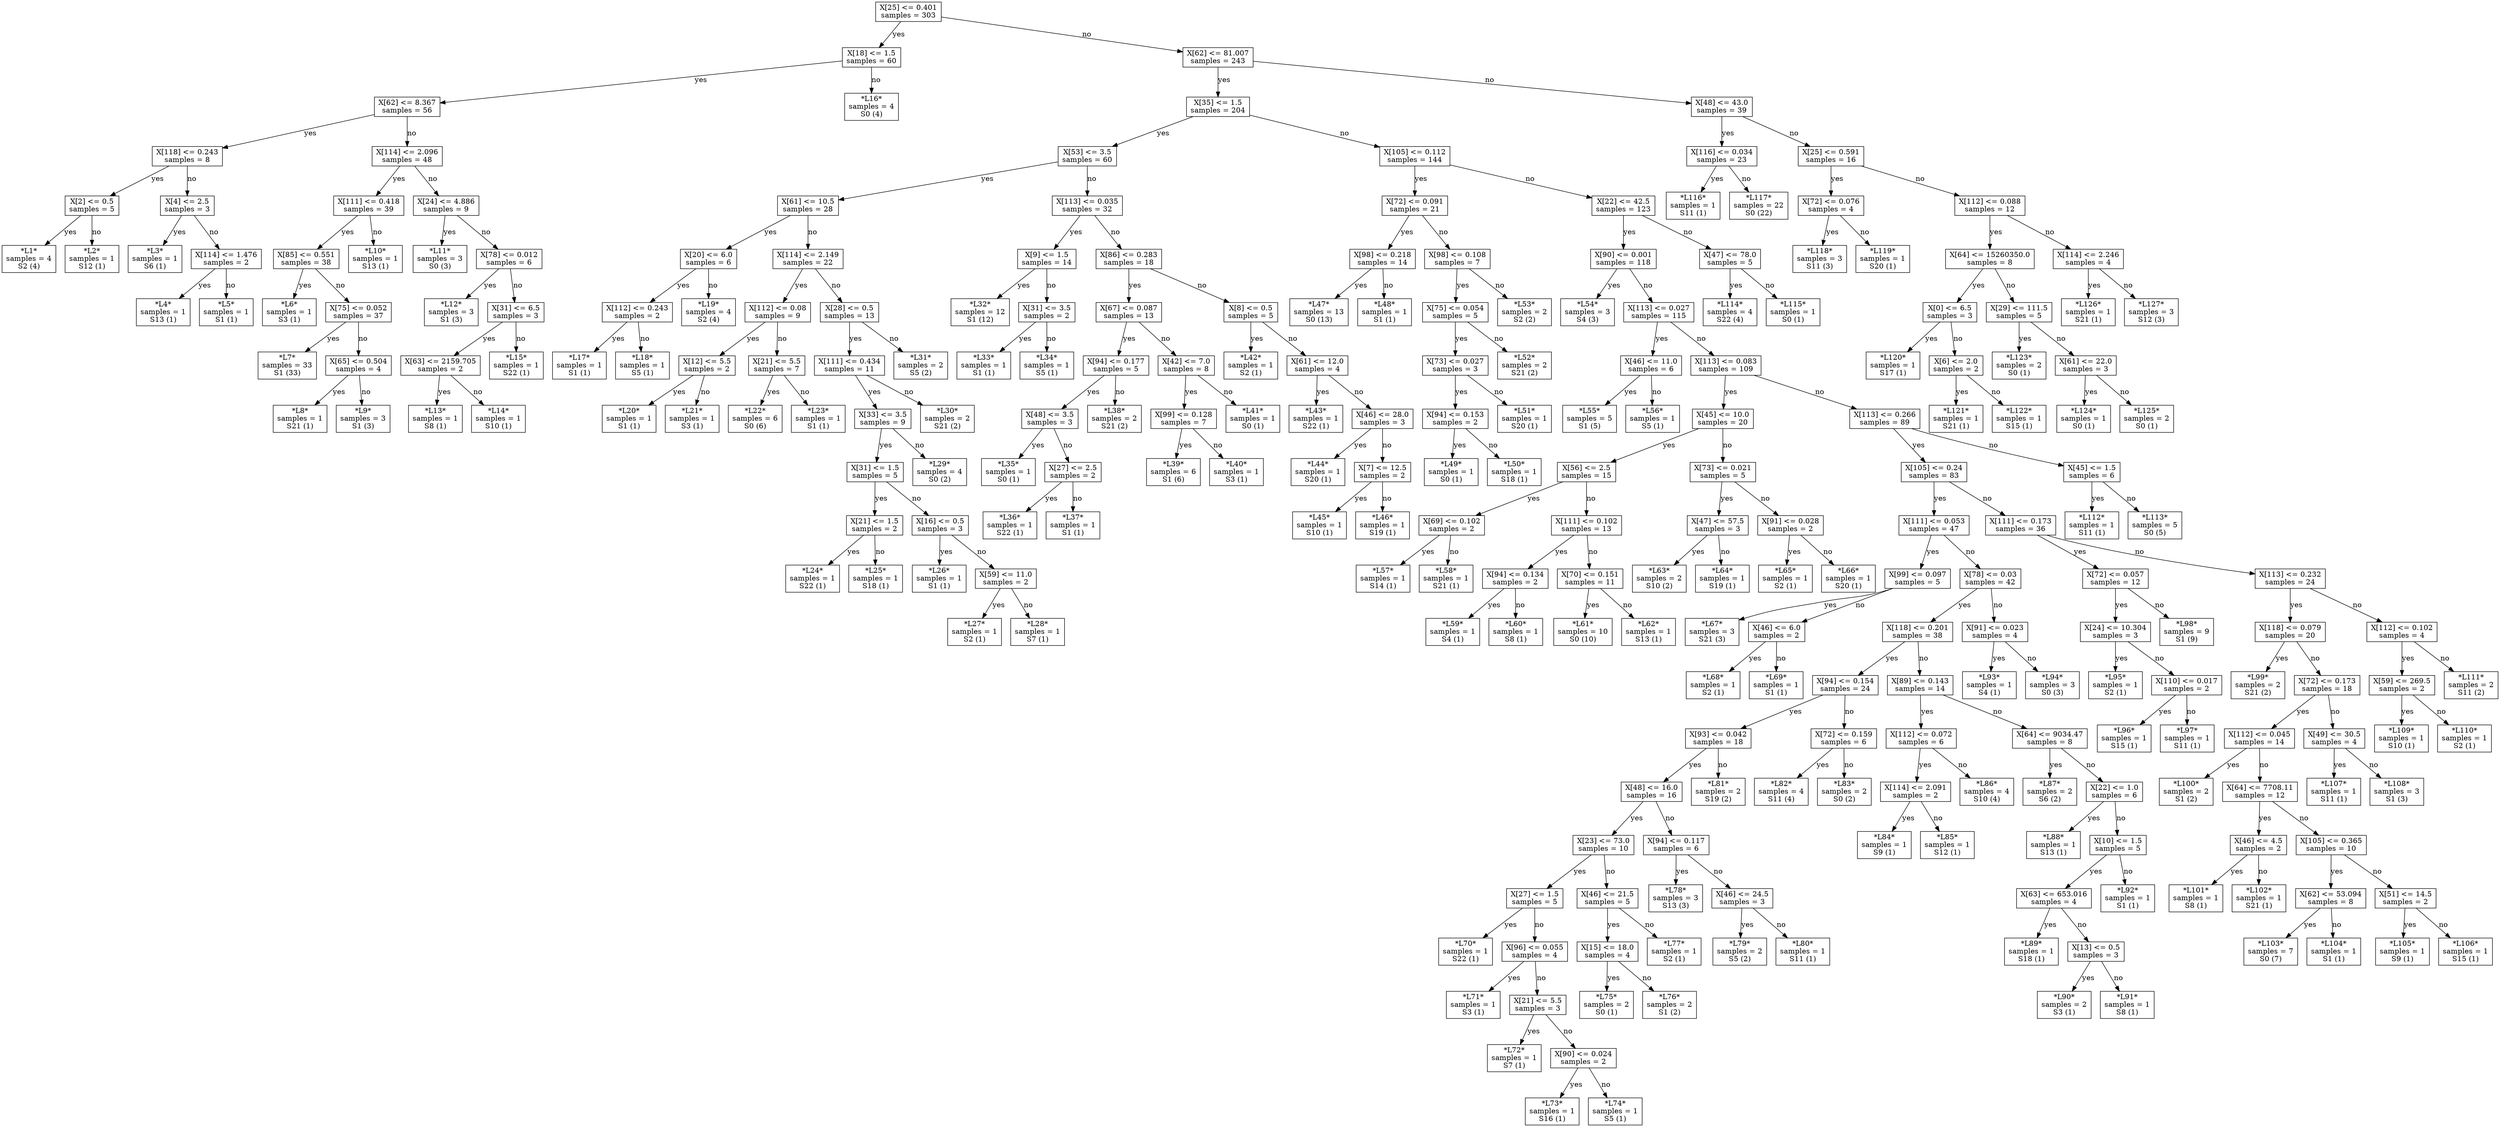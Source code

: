 digraph Tree {
node [shape=box] ;
0 [label="X[25] <= 0.401\nsamples = 303\n"] ;
1 [label="X[18] <= 1.5\nsamples = 60\n"] ;
0 -> 1 [label="yes"];
2 [label="X[62] <= 8.367\nsamples = 56\n"] ;
1 -> 2 [label="yes"];
3 [label="X[118] <= 0.243\nsamples = 8\n"] ;
2 -> 3 [label="yes"];
4 [label="X[2] <= 0.5\nsamples = 5\n"] ;
3 -> 4 [label="yes"];
5 [label="*L1*\nsamples = 4\nS2 (4)\n"] ;
4 -> 5 [label="yes"];
6 [label="*L2*\nsamples = 1\nS12 (1)\n"] ;
4 -> 6 [label="no"];
7 [label="X[4] <= 2.5\nsamples = 3\n"] ;
3 -> 7 [label="no"];
8 [label="*L3*\nsamples = 1\nS6 (1)\n"] ;
7 -> 8 [label="yes"];
9 [label="X[114] <= 1.476\nsamples = 2\n"] ;
7 -> 9 [label="no"];
10 [label="*L4*\nsamples = 1\nS13 (1)\n"] ;
9 -> 10 [label="yes"];
11 [label="*L5*\nsamples = 1\nS1 (1)\n"] ;
9 -> 11 [label="no"];
12 [label="X[114] <= 2.096\nsamples = 48\n"] ;
2 -> 12 [label="no"];
13 [label="X[111] <= 0.418\nsamples = 39\n"] ;
12 -> 13 [label="yes"];
14 [label="X[85] <= 0.551\nsamples = 38\n"] ;
13 -> 14 [label="yes"];
15 [label="*L6*\nsamples = 1\nS3 (1)\n"] ;
14 -> 15 [label="yes"];
16 [label="X[75] <= 0.052\nsamples = 37\n"] ;
14 -> 16 [label="no"];
17 [label="*L7*\nsamples = 33\nS1 (33)\n"] ;
16 -> 17 [label="yes"];
18 [label="X[65] <= 0.504\nsamples = 4\n"] ;
16 -> 18 [label="no"];
19 [label="*L8*\nsamples = 1\nS21 (1)\n"] ;
18 -> 19 [label="yes"];
20 [label="*L9*\nsamples = 3\nS1 (3)\n"] ;
18 -> 20 [label="no"];
21 [label="*L10*\nsamples = 1\nS13 (1)\n"] ;
13 -> 21 [label="no"];
22 [label="X[24] <= 4.886\nsamples = 9\n"] ;
12 -> 22 [label="no"];
23 [label="*L11*\nsamples = 3\nS0 (3)\n"] ;
22 -> 23 [label="yes"];
24 [label="X[78] <= 0.012\nsamples = 6\n"] ;
22 -> 24 [label="no"];
25 [label="*L12*\nsamples = 3\nS1 (3)\n"] ;
24 -> 25 [label="yes"];
26 [label="X[31] <= 6.5\nsamples = 3\n"] ;
24 -> 26 [label="no"];
27 [label="X[63] <= 2159.705\nsamples = 2\n"] ;
26 -> 27 [label="yes"];
28 [label="*L13*\nsamples = 1\nS8 (1)\n"] ;
27 -> 28 [label="yes"];
29 [label="*L14*\nsamples = 1\nS10 (1)\n"] ;
27 -> 29 [label="no"];
30 [label="*L15*\nsamples = 1\nS22 (1)\n"] ;
26 -> 30 [label="no"];
31 [label="*L16*\nsamples = 4\nS0 (4)\n"] ;
1 -> 31 [label="no"];
32 [label="X[62] <= 81.007\nsamples = 243\n"] ;
0 -> 32 [label="no"];
33 [label="X[35] <= 1.5\nsamples = 204\n"] ;
32 -> 33 [label="yes"];
34 [label="X[53] <= 3.5\nsamples = 60\n"] ;
33 -> 34 [label="yes"];
35 [label="X[61] <= 10.5\nsamples = 28\n"] ;
34 -> 35 [label="yes"];
36 [label="X[20] <= 6.0\nsamples = 6\n"] ;
35 -> 36 [label="yes"];
37 [label="X[112] <= 0.243\nsamples = 2\n"] ;
36 -> 37 [label="yes"];
38 [label="*L17*\nsamples = 1\nS1 (1)\n"] ;
37 -> 38 [label="yes"];
39 [label="*L18*\nsamples = 1\nS5 (1)\n"] ;
37 -> 39 [label="no"];
40 [label="*L19*\nsamples = 4\nS2 (4)\n"] ;
36 -> 40 [label="no"];
41 [label="X[114] <= 2.149\nsamples = 22\n"] ;
35 -> 41 [label="no"];
42 [label="X[112] <= 0.08\nsamples = 9\n"] ;
41 -> 42 [label="yes"];
43 [label="X[12] <= 5.5\nsamples = 2\n"] ;
42 -> 43 [label="yes"];
44 [label="*L20*\nsamples = 1\nS1 (1)\n"] ;
43 -> 44 [label="yes"];
45 [label="*L21*\nsamples = 1\nS3 (1)\n"] ;
43 -> 45 [label="no"];
46 [label="X[21] <= 5.5\nsamples = 7\n"] ;
42 -> 46 [label="no"];
47 [label="*L22*\nsamples = 6\nS0 (6)\n"] ;
46 -> 47 [label="yes"];
48 [label="*L23*\nsamples = 1\nS1 (1)\n"] ;
46 -> 48 [label="no"];
49 [label="X[28] <= 0.5\nsamples = 13\n"] ;
41 -> 49 [label="no"];
50 [label="X[111] <= 0.434\nsamples = 11\n"] ;
49 -> 50 [label="yes"];
51 [label="X[33] <= 3.5\nsamples = 9\n"] ;
50 -> 51 [label="yes"];
52 [label="X[31] <= 1.5\nsamples = 5\n"] ;
51 -> 52 [label="yes"];
53 [label="X[21] <= 1.5\nsamples = 2\n"] ;
52 -> 53 [label="yes"];
54 [label="*L24*\nsamples = 1\nS22 (1)\n"] ;
53 -> 54 [label="yes"];
55 [label="*L25*\nsamples = 1\nS18 (1)\n"] ;
53 -> 55 [label="no"];
56 [label="X[16] <= 0.5\nsamples = 3\n"] ;
52 -> 56 [label="no"];
57 [label="*L26*\nsamples = 1\nS1 (1)\n"] ;
56 -> 57 [label="yes"];
58 [label="X[59] <= 11.0\nsamples = 2\n"] ;
56 -> 58 [label="no"];
59 [label="*L27*\nsamples = 1\nS2 (1)\n"] ;
58 -> 59 [label="yes"];
60 [label="*L28*\nsamples = 1\nS7 (1)\n"] ;
58 -> 60 [label="no"];
61 [label="*L29*\nsamples = 4\nS0 (2)\n"] ;
51 -> 61 [label="no"];
62 [label="*L30*\nsamples = 2\nS21 (2)\n"] ;
50 -> 62 [label="no"];
63 [label="*L31*\nsamples = 2\nS5 (2)\n"] ;
49 -> 63 [label="no"];
64 [label="X[113] <= 0.035\nsamples = 32\n"] ;
34 -> 64 [label="no"];
65 [label="X[9] <= 1.5\nsamples = 14\n"] ;
64 -> 65 [label="yes"];
66 [label="*L32*\nsamples = 12\nS1 (12)\n"] ;
65 -> 66 [label="yes"];
67 [label="X[31] <= 3.5\nsamples = 2\n"] ;
65 -> 67 [label="no"];
68 [label="*L33*\nsamples = 1\nS1 (1)\n"] ;
67 -> 68 [label="yes"];
69 [label="*L34*\nsamples = 1\nS5 (1)\n"] ;
67 -> 69 [label="no"];
70 [label="X[86] <= 0.283\nsamples = 18\n"] ;
64 -> 70 [label="no"];
71 [label="X[67] <= 0.087\nsamples = 13\n"] ;
70 -> 71 [label="yes"];
72 [label="X[94] <= 0.177\nsamples = 5\n"] ;
71 -> 72 [label="yes"];
73 [label="X[48] <= 3.5\nsamples = 3\n"] ;
72 -> 73 [label="yes"];
74 [label="*L35*\nsamples = 1\nS0 (1)\n"] ;
73 -> 74 [label="yes"];
75 [label="X[27] <= 2.5\nsamples = 2\n"] ;
73 -> 75 [label="no"];
76 [label="*L36*\nsamples = 1\nS22 (1)\n"] ;
75 -> 76 [label="yes"];
77 [label="*L37*\nsamples = 1\nS1 (1)\n"] ;
75 -> 77 [label="no"];
78 [label="*L38*\nsamples = 2\nS21 (2)\n"] ;
72 -> 78 [label="no"];
79 [label="X[42] <= 7.0\nsamples = 8\n"] ;
71 -> 79 [label="no"];
80 [label="X[99] <= 0.128\nsamples = 7\n"] ;
79 -> 80 [label="yes"];
81 [label="*L39*\nsamples = 6\nS1 (6)\n"] ;
80 -> 81 [label="yes"];
82 [label="*L40*\nsamples = 1\nS3 (1)\n"] ;
80 -> 82 [label="no"];
83 [label="*L41*\nsamples = 1\nS0 (1)\n"] ;
79 -> 83 [label="no"];
84 [label="X[8] <= 0.5\nsamples = 5\n"] ;
70 -> 84 [label="no"];
85 [label="*L42*\nsamples = 1\nS2 (1)\n"] ;
84 -> 85 [label="yes"];
86 [label="X[61] <= 12.0\nsamples = 4\n"] ;
84 -> 86 [label="no"];
87 [label="*L43*\nsamples = 1\nS22 (1)\n"] ;
86 -> 87 [label="yes"];
88 [label="X[46] <= 28.0\nsamples = 3\n"] ;
86 -> 88 [label="no"];
89 [label="*L44*\nsamples = 1\nS20 (1)\n"] ;
88 -> 89 [label="yes"];
90 [label="X[7] <= 12.5\nsamples = 2\n"] ;
88 -> 90 [label="no"];
91 [label="*L45*\nsamples = 1\nS10 (1)\n"] ;
90 -> 91 [label="yes"];
92 [label="*L46*\nsamples = 1\nS19 (1)\n"] ;
90 -> 92 [label="no"];
93 [label="X[105] <= 0.112\nsamples = 144\n"] ;
33 -> 93 [label="no"];
94 [label="X[72] <= 0.091\nsamples = 21\n"] ;
93 -> 94 [label="yes"];
95 [label="X[98] <= 0.218\nsamples = 14\n"] ;
94 -> 95 [label="yes"];
96 [label="*L47*\nsamples = 13\nS0 (13)\n"] ;
95 -> 96 [label="yes"];
97 [label="*L48*\nsamples = 1\nS1 (1)\n"] ;
95 -> 97 [label="no"];
98 [label="X[98] <= 0.108\nsamples = 7\n"] ;
94 -> 98 [label="no"];
99 [label="X[75] <= 0.054\nsamples = 5\n"] ;
98 -> 99 [label="yes"];
100 [label="X[73] <= 0.027\nsamples = 3\n"] ;
99 -> 100 [label="yes"];
101 [label="X[94] <= 0.153\nsamples = 2\n"] ;
100 -> 101 [label="yes"];
102 [label="*L49*\nsamples = 1\nS0 (1)\n"] ;
101 -> 102 [label="yes"];
103 [label="*L50*\nsamples = 1\nS18 (1)\n"] ;
101 -> 103 [label="no"];
104 [label="*L51*\nsamples = 1\nS20 (1)\n"] ;
100 -> 104 [label="no"];
105 [label="*L52*\nsamples = 2\nS21 (2)\n"] ;
99 -> 105 [label="no"];
106 [label="*L53*\nsamples = 2\nS2 (2)\n"] ;
98 -> 106 [label="no"];
107 [label="X[22] <= 42.5\nsamples = 123\n"] ;
93 -> 107 [label="no"];
108 [label="X[90] <= 0.001\nsamples = 118\n"] ;
107 -> 108 [label="yes"];
109 [label="*L54*\nsamples = 3\nS4 (3)\n"] ;
108 -> 109 [label="yes"];
110 [label="X[113] <= 0.027\nsamples = 115\n"] ;
108 -> 110 [label="no"];
111 [label="X[46] <= 11.0\nsamples = 6\n"] ;
110 -> 111 [label="yes"];
112 [label="*L55*\nsamples = 5\nS1 (5)\n"] ;
111 -> 112 [label="yes"];
113 [label="*L56*\nsamples = 1\nS5 (1)\n"] ;
111 -> 113 [label="no"];
114 [label="X[113] <= 0.083\nsamples = 109\n"] ;
110 -> 114 [label="no"];
115 [label="X[45] <= 10.0\nsamples = 20\n"] ;
114 -> 115 [label="yes"];
116 [label="X[56] <= 2.5\nsamples = 15\n"] ;
115 -> 116 [label="yes"];
117 [label="X[69] <= 0.102\nsamples = 2\n"] ;
116 -> 117 [label="yes"];
118 [label="*L57*\nsamples = 1\nS14 (1)\n"] ;
117 -> 118 [label="yes"];
119 [label="*L58*\nsamples = 1\nS21 (1)\n"] ;
117 -> 119 [label="no"];
120 [label="X[111] <= 0.102\nsamples = 13\n"] ;
116 -> 120 [label="no"];
121 [label="X[94] <= 0.134\nsamples = 2\n"] ;
120 -> 121 [label="yes"];
122 [label="*L59*\nsamples = 1\nS4 (1)\n"] ;
121 -> 122 [label="yes"];
123 [label="*L60*\nsamples = 1\nS8 (1)\n"] ;
121 -> 123 [label="no"];
124 [label="X[70] <= 0.151\nsamples = 11\n"] ;
120 -> 124 [label="no"];
125 [label="*L61*\nsamples = 10\nS0 (10)\n"] ;
124 -> 125 [label="yes"];
126 [label="*L62*\nsamples = 1\nS13 (1)\n"] ;
124 -> 126 [label="no"];
127 [label="X[73] <= 0.021\nsamples = 5\n"] ;
115 -> 127 [label="no"];
128 [label="X[47] <= 57.5\nsamples = 3\n"] ;
127 -> 128 [label="yes"];
129 [label="*L63*\nsamples = 2\nS10 (2)\n"] ;
128 -> 129 [label="yes"];
130 [label="*L64*\nsamples = 1\nS19 (1)\n"] ;
128 -> 130 [label="no"];
131 [label="X[91] <= 0.028\nsamples = 2\n"] ;
127 -> 131 [label="no"];
132 [label="*L65*\nsamples = 1\nS2 (1)\n"] ;
131 -> 132 [label="yes"];
133 [label="*L66*\nsamples = 1\nS20 (1)\n"] ;
131 -> 133 [label="no"];
134 [label="X[113] <= 0.266\nsamples = 89\n"] ;
114 -> 134 [label="no"];
135 [label="X[105] <= 0.24\nsamples = 83\n"] ;
134 -> 135 [label="yes"];
136 [label="X[111] <= 0.053\nsamples = 47\n"] ;
135 -> 136 [label="yes"];
137 [label="X[99] <= 0.097\nsamples = 5\n"] ;
136 -> 137 [label="yes"];
138 [label="*L67*\nsamples = 3\nS21 (3)\n"] ;
137 -> 138 [label="yes"];
139 [label="X[46] <= 6.0\nsamples = 2\n"] ;
137 -> 139 [label="no"];
140 [label="*L68*\nsamples = 1\nS2 (1)\n"] ;
139 -> 140 [label="yes"];
141 [label="*L69*\nsamples = 1\nS1 (1)\n"] ;
139 -> 141 [label="no"];
142 [label="X[78] <= 0.03\nsamples = 42\n"] ;
136 -> 142 [label="no"];
143 [label="X[118] <= 0.201\nsamples = 38\n"] ;
142 -> 143 [label="yes"];
144 [label="X[94] <= 0.154\nsamples = 24\n"] ;
143 -> 144 [label="yes"];
145 [label="X[93] <= 0.042\nsamples = 18\n"] ;
144 -> 145 [label="yes"];
146 [label="X[48] <= 16.0\nsamples = 16\n"] ;
145 -> 146 [label="yes"];
147 [label="X[23] <= 73.0\nsamples = 10\n"] ;
146 -> 147 [label="yes"];
148 [label="X[27] <= 1.5\nsamples = 5\n"] ;
147 -> 148 [label="yes"];
149 [label="*L70*\nsamples = 1\nS22 (1)\n"] ;
148 -> 149 [label="yes"];
150 [label="X[96] <= 0.055\nsamples = 4\n"] ;
148 -> 150 [label="no"];
151 [label="*L71*\nsamples = 1\nS3 (1)\n"] ;
150 -> 151 [label="yes"];
152 [label="X[21] <= 5.5\nsamples = 3\n"] ;
150 -> 152 [label="no"];
153 [label="*L72*\nsamples = 1\nS7 (1)\n"] ;
152 -> 153 [label="yes"];
154 [label="X[90] <= 0.024\nsamples = 2\n"] ;
152 -> 154 [label="no"];
155 [label="*L73*\nsamples = 1\nS16 (1)\n"] ;
154 -> 155 [label="yes"];
156 [label="*L74*\nsamples = 1\nS5 (1)\n"] ;
154 -> 156 [label="no"];
157 [label="X[46] <= 21.5\nsamples = 5\n"] ;
147 -> 157 [label="no"];
158 [label="X[15] <= 18.0\nsamples = 4\n"] ;
157 -> 158 [label="yes"];
159 [label="*L75*\nsamples = 2\nS0 (1)\n"] ;
158 -> 159 [label="yes"];
160 [label="*L76*\nsamples = 2\nS1 (2)\n"] ;
158 -> 160 [label="no"];
161 [label="*L77*\nsamples = 1\nS2 (1)\n"] ;
157 -> 161 [label="no"];
162 [label="X[94] <= 0.117\nsamples = 6\n"] ;
146 -> 162 [label="no"];
163 [label="*L78*\nsamples = 3\nS13 (3)\n"] ;
162 -> 163 [label="yes"];
164 [label="X[46] <= 24.5\nsamples = 3\n"] ;
162 -> 164 [label="no"];
165 [label="*L79*\nsamples = 2\nS5 (2)\n"] ;
164 -> 165 [label="yes"];
166 [label="*L80*\nsamples = 1\nS11 (1)\n"] ;
164 -> 166 [label="no"];
167 [label="*L81*\nsamples = 2\nS19 (2)\n"] ;
145 -> 167 [label="no"];
168 [label="X[72] <= 0.159\nsamples = 6\n"] ;
144 -> 168 [label="no"];
169 [label="*L82*\nsamples = 4\nS11 (4)\n"] ;
168 -> 169 [label="yes"];
170 [label="*L83*\nsamples = 2\nS0 (2)\n"] ;
168 -> 170 [label="no"];
171 [label="X[89] <= 0.143\nsamples = 14\n"] ;
143 -> 171 [label="no"];
172 [label="X[112] <= 0.072\nsamples = 6\n"] ;
171 -> 172 [label="yes"];
173 [label="X[114] <= 2.091\nsamples = 2\n"] ;
172 -> 173 [label="yes"];
174 [label="*L84*\nsamples = 1\nS9 (1)\n"] ;
173 -> 174 [label="yes"];
175 [label="*L85*\nsamples = 1\nS12 (1)\n"] ;
173 -> 175 [label="no"];
176 [label="*L86*\nsamples = 4\nS10 (4)\n"] ;
172 -> 176 [label="no"];
177 [label="X[64] <= 9034.47\nsamples = 8\n"] ;
171 -> 177 [label="no"];
178 [label="*L87*\nsamples = 2\nS6 (2)\n"] ;
177 -> 178 [label="yes"];
179 [label="X[22] <= 1.0\nsamples = 6\n"] ;
177 -> 179 [label="no"];
180 [label="*L88*\nsamples = 1\nS13 (1)\n"] ;
179 -> 180 [label="yes"];
181 [label="X[10] <= 1.5\nsamples = 5\n"] ;
179 -> 181 [label="no"];
182 [label="X[63] <= 653.016\nsamples = 4\n"] ;
181 -> 182 [label="yes"];
183 [label="*L89*\nsamples = 1\nS18 (1)\n"] ;
182 -> 183 [label="yes"];
184 [label="X[13] <= 0.5\nsamples = 3\n"] ;
182 -> 184 [label="no"];
185 [label="*L90*\nsamples = 2\nS3 (1)\n"] ;
184 -> 185 [label="yes"];
186 [label="*L91*\nsamples = 1\nS8 (1)\n"] ;
184 -> 186 [label="no"];
187 [label="*L92*\nsamples = 1\nS1 (1)\n"] ;
181 -> 187 [label="no"];
188 [label="X[91] <= 0.023\nsamples = 4\n"] ;
142 -> 188 [label="no"];
189 [label="*L93*\nsamples = 1\nS4 (1)\n"] ;
188 -> 189 [label="yes"];
190 [label="*L94*\nsamples = 3\nS0 (3)\n"] ;
188 -> 190 [label="no"];
191 [label="X[111] <= 0.173\nsamples = 36\n"] ;
135 -> 191 [label="no"];
192 [label="X[72] <= 0.057\nsamples = 12\n"] ;
191 -> 192 [label="yes"];
193 [label="X[24] <= 10.304\nsamples = 3\n"] ;
192 -> 193 [label="yes"];
194 [label="*L95*\nsamples = 1\nS2 (1)\n"] ;
193 -> 194 [label="yes"];
195 [label="X[110] <= 0.017\nsamples = 2\n"] ;
193 -> 195 [label="no"];
196 [label="*L96*\nsamples = 1\nS15 (1)\n"] ;
195 -> 196 [label="yes"];
197 [label="*L97*\nsamples = 1\nS11 (1)\n"] ;
195 -> 197 [label="no"];
198 [label="*L98*\nsamples = 9\nS1 (9)\n"] ;
192 -> 198 [label="no"];
199 [label="X[113] <= 0.232\nsamples = 24\n"] ;
191 -> 199 [label="no"];
200 [label="X[118] <= 0.079\nsamples = 20\n"] ;
199 -> 200 [label="yes"];
201 [label="*L99*\nsamples = 2\nS21 (2)\n"] ;
200 -> 201 [label="yes"];
202 [label="X[72] <= 0.173\nsamples = 18\n"] ;
200 -> 202 [label="no"];
203 [label="X[112] <= 0.045\nsamples = 14\n"] ;
202 -> 203 [label="yes"];
204 [label="*L100*\nsamples = 2\nS1 (2)\n"] ;
203 -> 204 [label="yes"];
205 [label="X[64] <= 7708.11\nsamples = 12\n"] ;
203 -> 205 [label="no"];
206 [label="X[46] <= 4.5\nsamples = 2\n"] ;
205 -> 206 [label="yes"];
207 [label="*L101*\nsamples = 1\nS8 (1)\n"] ;
206 -> 207 [label="yes"];
208 [label="*L102*\nsamples = 1\nS21 (1)\n"] ;
206 -> 208 [label="no"];
209 [label="X[105] <= 0.365\nsamples = 10\n"] ;
205 -> 209 [label="no"];
210 [label="X[62] <= 53.094\nsamples = 8\n"] ;
209 -> 210 [label="yes"];
211 [label="*L103*\nsamples = 7\nS0 (7)\n"] ;
210 -> 211 [label="yes"];
212 [label="*L104*\nsamples = 1\nS1 (1)\n"] ;
210 -> 212 [label="no"];
213 [label="X[51] <= 14.5\nsamples = 2\n"] ;
209 -> 213 [label="no"];
214 [label="*L105*\nsamples = 1\nS9 (1)\n"] ;
213 -> 214 [label="yes"];
215 [label="*L106*\nsamples = 1\nS15 (1)\n"] ;
213 -> 215 [label="no"];
216 [label="X[49] <= 30.5\nsamples = 4\n"] ;
202 -> 216 [label="no"];
217 [label="*L107*\nsamples = 1\nS11 (1)\n"] ;
216 -> 217 [label="yes"];
218 [label="*L108*\nsamples = 3\nS1 (3)\n"] ;
216 -> 218 [label="no"];
219 [label="X[112] <= 0.102\nsamples = 4\n"] ;
199 -> 219 [label="no"];
220 [label="X[59] <= 269.5\nsamples = 2\n"] ;
219 -> 220 [label="yes"];
221 [label="*L109*\nsamples = 1\nS10 (1)\n"] ;
220 -> 221 [label="yes"];
222 [label="*L110*\nsamples = 1\nS2 (1)\n"] ;
220 -> 222 [label="no"];
223 [label="*L111*\nsamples = 2\nS11 (2)\n"] ;
219 -> 223 [label="no"];
224 [label="X[45] <= 1.5\nsamples = 6\n"] ;
134 -> 224 [label="no"];
225 [label="*L112*\nsamples = 1\nS11 (1)\n"] ;
224 -> 225 [label="yes"];
226 [label="*L113*\nsamples = 5\nS0 (5)\n"] ;
224 -> 226 [label="no"];
227 [label="X[47] <= 78.0\nsamples = 5\n"] ;
107 -> 227 [label="no"];
228 [label="*L114*\nsamples = 4\nS22 (4)\n"] ;
227 -> 228 [label="yes"];
229 [label="*L115*\nsamples = 1\nS0 (1)\n"] ;
227 -> 229 [label="no"];
230 [label="X[48] <= 43.0\nsamples = 39\n"] ;
32 -> 230 [label="no"];
231 [label="X[116] <= 0.034\nsamples = 23\n"] ;
230 -> 231 [label="yes"];
232 [label="*L116*\nsamples = 1\nS11 (1)\n"] ;
231 -> 232 [label="yes"];
233 [label="*L117*\nsamples = 22\nS0 (22)\n"] ;
231 -> 233 [label="no"];
234 [label="X[25] <= 0.591\nsamples = 16\n"] ;
230 -> 234 [label="no"];
235 [label="X[72] <= 0.076\nsamples = 4\n"] ;
234 -> 235 [label="yes"];
236 [label="*L118*\nsamples = 3\nS11 (3)\n"] ;
235 -> 236 [label="yes"];
237 [label="*L119*\nsamples = 1\nS20 (1)\n"] ;
235 -> 237 [label="no"];
238 [label="X[112] <= 0.088\nsamples = 12\n"] ;
234 -> 238 [label="no"];
239 [label="X[64] <= 15260350.0\nsamples = 8\n"] ;
238 -> 239 [label="yes"];
240 [label="X[0] <= 6.5\nsamples = 3\n"] ;
239 -> 240 [label="yes"];
241 [label="*L120*\nsamples = 1\nS17 (1)\n"] ;
240 -> 241 [label="yes"];
242 [label="X[6] <= 2.0\nsamples = 2\n"] ;
240 -> 242 [label="no"];
243 [label="*L121*\nsamples = 1\nS21 (1)\n"] ;
242 -> 243 [label="yes"];
244 [label="*L122*\nsamples = 1\nS15 (1)\n"] ;
242 -> 244 [label="no"];
245 [label="X[29] <= 111.5\nsamples = 5\n"] ;
239 -> 245 [label="no"];
246 [label="*L123*\nsamples = 2\nS0 (1)\n"] ;
245 -> 246 [label="yes"];
247 [label="X[61] <= 22.0\nsamples = 3\n"] ;
245 -> 247 [label="no"];
248 [label="*L124*\nsamples = 1\nS0 (1)\n"] ;
247 -> 248 [label="yes"];
249 [label="*L125*\nsamples = 2\nS0 (1)\n"] ;
247 -> 249 [label="no"];
250 [label="X[114] <= 2.246\nsamples = 4\n"] ;
238 -> 250 [label="no"];
251 [label="*L126*\nsamples = 1\nS21 (1)\n"] ;
250 -> 251 [label="yes"];
252 [label="*L127*\nsamples = 3\nS12 (3)\n"] ;
250 -> 252 [label="no"];
}
